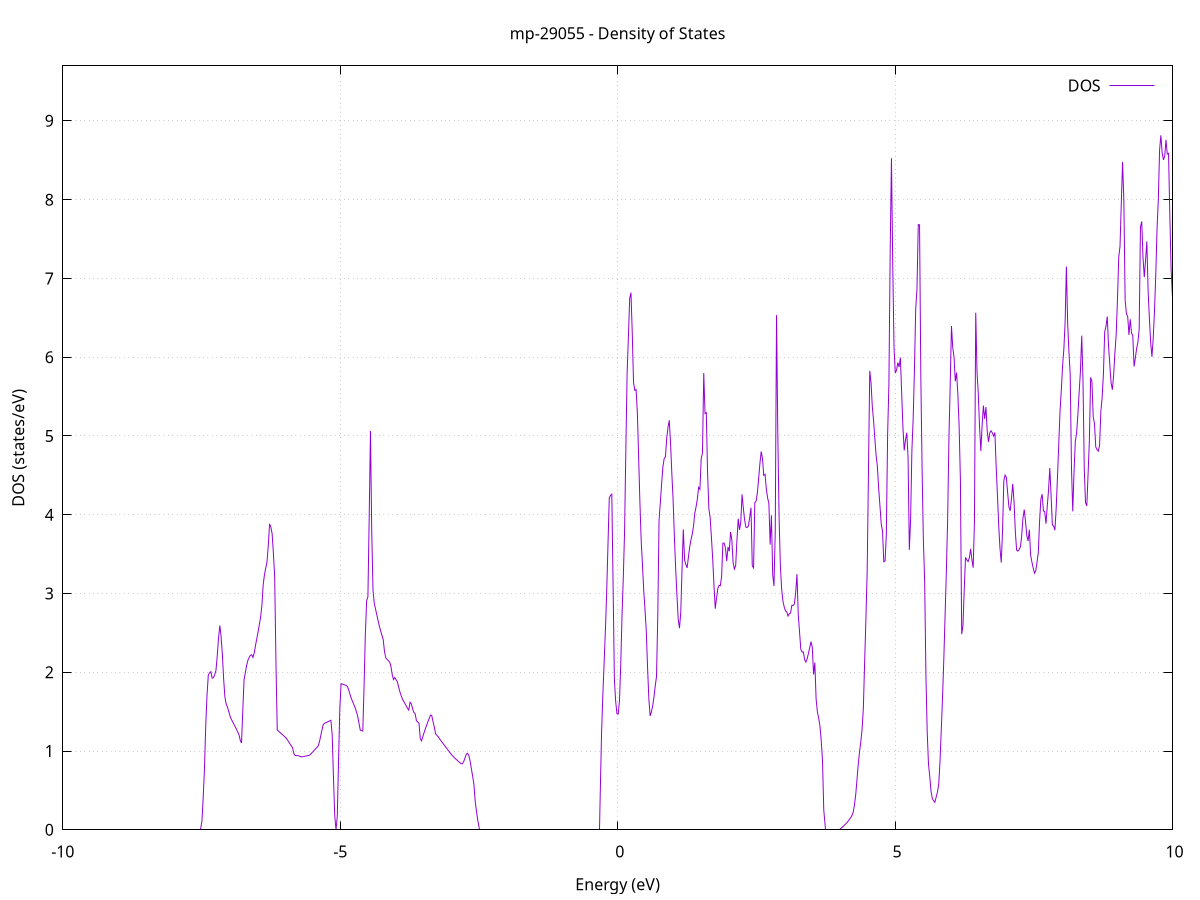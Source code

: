 set title 'mp-29055 - Density of States'
set xlabel 'Energy (eV)'
set ylabel 'DOS (states/eV)'
set grid
set xrange [-10:10]
set yrange [0:9.698]
set xzeroaxis lt -1
set terminal png size 800,600
set output 'mp-29055_dos_gnuplot.png'
plot '-' using 1:2 with lines title 'DOS'
-29.424400 0.000000
-29.401400 0.000000
-29.378400 0.000000
-29.355400 0.000000
-29.332400 0.000000
-29.309300 0.000000
-29.286300 0.000000
-29.263300 0.000000
-29.240300 0.000000
-29.217300 0.000000
-29.194300 0.000000
-29.171300 0.000000
-29.148300 0.000000
-29.125200 0.000000
-29.102200 0.000000
-29.079200 0.000000
-29.056200 0.000000
-29.033200 0.000000
-29.010200 0.000000
-28.987200 0.000000
-28.964100 0.000000
-28.941100 0.000000
-28.918100 0.000000
-28.895100 0.000000
-28.872100 0.000000
-28.849100 0.000000
-28.826100 0.000000
-28.803000 0.000000
-28.780000 0.000000
-28.757000 0.000000
-28.734000 0.000000
-28.711000 0.000000
-28.688000 0.000000
-28.665000 0.000000
-28.642000 0.000000
-28.618900 0.000000
-28.595900 0.000000
-28.572900 0.000000
-28.549900 0.000000
-28.526900 0.000000
-28.503900 0.000000
-28.480900 0.000000
-28.457800 0.000000
-28.434800 0.000000
-28.411800 0.000000
-28.388800 0.000000
-28.365800 0.000000
-28.342800 0.000000
-28.319800 0.000000
-28.296800 0.000000
-28.273700 0.000000
-28.250700 0.000000
-28.227700 0.000000
-28.204700 0.000000
-28.181700 0.000000
-28.158700 0.000000
-28.135700 0.000000
-28.112600 0.000000
-28.089600 0.000000
-28.066600 0.000000
-28.043600 0.000000
-28.020600 0.000000
-27.997600 0.000000
-27.974600 0.000000
-27.951500 0.000000
-27.928500 0.000000
-27.905500 0.000000
-27.882500 0.000000
-27.859500 0.000000
-27.836500 0.000000
-27.813500 0.000000
-27.790500 0.000000
-27.767400 0.000000
-27.744400 0.000000
-27.721400 0.000000
-27.698400 0.000000
-27.675400 0.000000
-27.652400 0.000000
-27.629400 0.000000
-27.606300 0.000000
-27.583300 0.000000
-27.560300 0.000000
-27.537300 0.000000
-27.514300 0.000000
-27.491300 0.000000
-27.468300 0.000000
-27.445300 0.000000
-27.422200 0.000000
-27.399200 0.000000
-27.376200 0.000000
-27.353200 0.000000
-27.330200 310.965000
-27.307200 0.000000
-27.284200 0.000000
-27.261100 0.000000
-27.238100 0.000000
-27.215100 0.000000
-27.192100 0.000000
-27.169100 0.000000
-27.146100 0.000000
-27.123100 0.000000
-27.100000 0.000000
-27.077000 0.000000
-27.054000 0.000000
-27.031000 0.000000
-27.008000 0.000000
-26.985000 0.000000
-26.962000 0.000000
-26.939000 0.000000
-26.915900 0.000000
-26.892900 0.000000
-26.869900 0.000000
-26.846900 0.000000
-26.823900 0.000000
-26.800900 0.000000
-26.777900 0.000000
-26.754800 0.000000
-26.731800 0.000000
-26.708800 0.000000
-26.685800 0.000000
-26.662800 0.000000
-26.639800 0.000000
-26.616800 0.000000
-26.593700 0.000000
-26.570700 0.000000
-26.547700 0.000000
-26.524700 0.000000
-26.501700 0.000000
-26.478700 0.000000
-26.455700 0.000000
-26.432700 0.000000
-26.409600 0.000000
-26.386600 0.000000
-26.363600 0.000000
-26.340600 0.000000
-26.317600 0.000000
-26.294600 0.000000
-26.271600 0.000000
-26.248500 0.000000
-26.225500 0.000000
-26.202500 0.000000
-26.179500 0.000000
-26.156500 0.000000
-26.133500 0.000000
-26.110500 0.000000
-26.087500 0.000000
-26.064400 0.000000
-26.041400 0.000000
-26.018400 0.000000
-25.995400 0.000000
-25.972400 0.000000
-25.949400 0.000000
-25.926400 0.000000
-25.903300 0.000000
-25.880300 0.000000
-25.857300 0.000000
-25.834300 0.000000
-25.811300 0.000000
-25.788300 0.000000
-25.765300 0.000000
-25.742200 0.000000
-25.719200 0.000000
-25.696200 0.000000
-25.673200 0.000000
-25.650200 0.000000
-25.627200 0.000000
-25.604200 0.000000
-25.581200 0.000000
-25.558100 0.000000
-25.535100 0.000000
-25.512100 0.000000
-25.489100 0.000000
-25.466100 0.000000
-25.443100 0.000000
-25.420100 0.000000
-25.397000 0.000000
-25.374000 0.000000
-25.351000 0.000000
-25.328000 0.000000
-25.305000 0.000000
-25.282000 0.000000
-25.259000 0.000000
-25.236000 0.000000
-25.212900 0.000000
-25.189900 0.000000
-25.166900 0.000000
-25.143900 0.000000
-25.120900 0.000000
-25.097900 0.000000
-25.074900 0.000000
-25.051800 0.000000
-25.028800 0.000000
-25.005800 0.000000
-24.982800 0.000000
-24.959800 0.000000
-24.936800 0.000000
-24.913800 0.000000
-24.890700 0.000000
-24.867700 0.000000
-24.844700 0.000000
-24.821700 0.000000
-24.798700 0.000000
-24.775700 0.000000
-24.752700 0.000000
-24.729700 0.000000
-24.706600 0.000000
-24.683600 0.000000
-24.660600 0.000000
-24.637600 0.000000
-24.614600 0.000000
-24.591600 0.000000
-24.568600 0.000000
-24.545500 0.000000
-24.522500 0.000000
-24.499500 0.000000
-24.476500 0.000000
-24.453500 0.000000
-24.430500 0.000000
-24.407500 0.000000
-24.384500 0.000000
-24.361400 0.000000
-24.338400 0.000000
-24.315400 0.000000
-24.292400 0.000000
-24.269400 0.000000
-24.246400 0.000000
-24.223400 0.000000
-24.200300 0.000000
-24.177300 0.000000
-24.154300 0.000000
-24.131300 0.000000
-24.108300 0.000000
-24.085300 0.000000
-24.062300 0.000000
-24.039200 0.000000
-24.016200 0.000000
-23.993200 0.000000
-23.970200 0.000000
-23.947200 0.000000
-23.924200 0.000000
-23.901200 0.000000
-23.878200 0.000000
-23.855100 0.000000
-23.832100 0.000000
-23.809100 0.000000
-23.786100 0.000000
-23.763100 0.000000
-23.740100 0.000000
-23.717100 0.000000
-23.694000 0.000000
-23.671000 0.000000
-23.648000 0.000000
-23.625000 0.000000
-23.602000 0.000000
-23.579000 0.000000
-23.556000 0.000000
-23.533000 0.000000
-23.509900 0.000000
-23.486900 0.000000
-23.463900 0.000000
-23.440900 0.000000
-23.417900 0.000000
-23.394900 0.000000
-23.371900 0.000000
-23.348800 0.000000
-23.325800 0.000000
-23.302800 0.000000
-23.279800 0.000000
-23.256800 0.000000
-23.233800 0.000000
-23.210800 0.000000
-23.187700 0.000000
-23.164700 0.000000
-23.141700 0.000000
-23.118700 0.000000
-23.095700 0.000000
-23.072700 0.000000
-23.049700 0.000000
-23.026700 0.000000
-23.003600 0.000000
-22.980600 0.000000
-22.957600 0.000000
-22.934600 0.000000
-22.911600 0.000000
-22.888600 0.000000
-22.865600 0.000000
-22.842500 0.000000
-22.819500 0.000000
-22.796500 0.000000
-22.773500 0.000000
-22.750500 0.000000
-22.727500 0.000000
-22.704500 0.000000
-22.681500 0.000000
-22.658400 0.000000
-22.635400 0.000000
-22.612400 0.000000
-22.589400 0.000000
-22.566400 0.000000
-22.543400 0.000000
-22.520400 0.000000
-22.497300 0.000000
-22.474300 0.000000
-22.451300 0.000000
-22.428300 0.000000
-22.405300 0.000000
-22.382300 0.000000
-22.359300 0.000000
-22.336200 0.000000
-22.313200 0.000000
-22.290200 0.000000
-22.267200 0.000000
-22.244200 0.000000
-22.221200 0.000000
-22.198200 0.000000
-22.175200 0.000000
-22.152100 0.000000
-22.129100 0.000000
-22.106100 0.000000
-22.083100 0.000000
-22.060100 0.000000
-22.037100 0.000000
-22.014100 0.000000
-21.991000 0.000000
-21.968000 0.000000
-21.945000 0.000000
-21.922000 0.000000
-21.899000 0.000000
-21.876000 0.000000
-21.853000 0.000000
-21.829900 0.000000
-21.806900 0.000000
-21.783900 0.000000
-21.760900 0.000000
-21.737900 0.000000
-21.714900 0.000000
-21.691900 0.000000
-21.668900 0.000000
-21.645800 0.000000
-21.622800 0.000000
-21.599800 0.000000
-21.576800 0.000000
-21.553800 0.000000
-21.530800 0.000000
-21.507800 0.000000
-21.484700 0.000000
-21.461700 0.000000
-21.438700 0.000000
-21.415700 0.000000
-21.392700 0.000000
-21.369700 0.000000
-21.346700 0.000000
-21.323700 0.000000
-21.300600 0.000000
-21.277600 0.000000
-21.254600 0.000000
-21.231600 0.000000
-21.208600 0.000000
-21.185600 0.000000
-21.162600 0.000000
-21.139500 0.000000
-21.116500 0.000000
-21.093500 0.000000
-21.070500 0.000000
-21.047500 0.000000
-21.024500 0.000000
-21.001500 0.000000
-20.978400 0.000000
-20.955400 0.000000
-20.932400 0.000000
-20.909400 0.000000
-20.886400 0.000000
-20.863400 0.000000
-20.840400 0.000000
-20.817400 0.000000
-20.794300 0.000000
-20.771300 0.000000
-20.748300 0.000000
-20.725300 0.000000
-20.702300 0.000000
-20.679300 0.000000
-20.656300 0.000000
-20.633200 0.000000
-20.610200 0.000000
-20.587200 0.000000
-20.564200 0.000000
-20.541200 0.000000
-20.518200 0.000000
-20.495200 0.000000
-20.472200 0.000000
-20.449100 0.000000
-20.426100 0.000000
-20.403100 0.000000
-20.380100 0.000000
-20.357100 0.000000
-20.334100 0.000000
-20.311100 0.000000
-20.288000 0.000000
-20.265000 0.000000
-20.242000 0.000000
-20.219000 0.000000
-20.196000 0.000000
-20.173000 0.000000
-20.150000 0.000000
-20.126900 0.000000
-20.103900 0.000000
-20.080900 0.000000
-20.057900 0.000000
-20.034900 0.000000
-20.011900 0.000000
-19.988900 0.000000
-19.965900 0.000000
-19.942800 0.000000
-19.919800 0.000000
-19.896800 0.000000
-19.873800 0.000000
-19.850800 0.000000
-19.827800 0.000000
-19.804800 0.000000
-19.781700 0.000000
-19.758700 0.000000
-19.735700 0.000000
-19.712700 0.000000
-19.689700 0.000000
-19.666700 0.000000
-19.643700 0.000000
-19.620700 0.000000
-19.597600 0.000000
-19.574600 0.000000
-19.551600 0.000000
-19.528600 0.000000
-19.505600 0.000000
-19.482600 0.000000
-19.459600 0.000000
-19.436500 0.000000
-19.413500 0.000000
-19.390500 0.000000
-19.367500 0.000000
-19.344500 0.000000
-19.321500 0.000000
-19.298500 0.000000
-19.275400 0.000000
-19.252400 0.000000
-19.229400 0.000000
-19.206400 0.000000
-19.183400 0.000000
-19.160400 0.000000
-19.137400 0.000000
-19.114400 0.000000
-19.091300 0.000000
-19.068300 0.000000
-19.045300 0.000000
-19.022300 0.000000
-18.999300 0.000000
-18.976300 0.000000
-18.953300 0.000000
-18.930200 0.000000
-18.907200 0.000000
-18.884200 0.000000
-18.861200 0.000000
-18.838200 0.000000
-18.815200 0.000000
-18.792200 0.000000
-18.769200 0.000000
-18.746100 0.000000
-18.723100 0.000000
-18.700100 0.000000
-18.677100 0.000000
-18.654100 0.000000
-18.631100 0.000000
-18.608100 0.000000
-18.585000 0.000000
-18.562000 0.000000
-18.539000 0.000000
-18.516000 0.000000
-18.493000 0.000000
-18.470000 0.000000
-18.447000 0.000000
-18.423900 0.000000
-18.400900 0.000000
-18.377900 0.000000
-18.354900 0.000000
-18.331900 0.000000
-18.308900 0.000000
-18.285900 0.000000
-18.262900 0.000000
-18.239800 0.000000
-18.216800 0.000000
-18.193800 0.000000
-18.170800 0.000000
-18.147800 0.000000
-18.124800 0.000000
-18.101800 0.000000
-18.078700 0.000000
-18.055700 0.000000
-18.032700 0.000000
-18.009700 0.000000
-17.986700 0.000000
-17.963700 0.000000
-17.940700 0.000000
-17.917700 0.000000
-17.894600 0.000000
-17.871600 0.000000
-17.848600 0.000000
-17.825600 0.000000
-17.802600 0.000000
-17.779600 0.000000
-17.756600 0.000000
-17.733500 0.000000
-17.710500 0.000000
-17.687500 0.000000
-17.664500 0.000000
-17.641500 0.000000
-17.618500 0.000000
-17.595500 0.000000
-17.572400 0.000000
-17.549400 0.000000
-17.526400 0.000000
-17.503400 0.000000
-17.480400 0.000000
-17.457400 0.000000
-17.434400 0.000000
-17.411400 0.000000
-17.388300 0.000000
-17.365300 0.000000
-17.342300 0.000000
-17.319300 0.000000
-17.296300 0.000000
-17.273300 0.000000
-17.250300 0.000000
-17.227200 0.000000
-17.204200 0.000000
-17.181200 0.000000
-17.158200 0.000000
-17.135200 0.000000
-17.112200 0.000000
-17.089200 0.000000
-17.066100 0.000000
-17.043100 0.000000
-17.020100 0.000000
-16.997100 0.000000
-16.974100 0.000000
-16.951100 0.000000
-16.928100 0.000000
-16.905100 0.000000
-16.882000 0.000000
-16.859000 0.000000
-16.836000 0.000000
-16.813000 0.000000
-16.790000 0.000000
-16.767000 0.000000
-16.744000 0.000000
-16.720900 0.000000
-16.697900 0.000000
-16.674900 0.000000
-16.651900 0.000000
-16.628900 0.000000
-16.605900 0.000000
-16.582900 0.000000
-16.559900 0.000000
-16.536800 0.000000
-16.513800 0.000000
-16.490800 0.000000
-16.467800 0.000000
-16.444800 0.000000
-16.421800 0.000000
-16.398800 0.000000
-16.375700 0.000000
-16.352700 0.000000
-16.329700 0.000000
-16.306700 0.000000
-16.283700 0.000000
-16.260700 0.000000
-16.237700 0.000000
-16.214600 0.000000
-16.191600 0.000000
-16.168600 0.000000
-16.145600 0.000000
-16.122600 0.000000
-16.099600 0.000000
-16.076600 0.000000
-16.053600 0.000000
-16.030500 0.000000
-16.007500 0.000000
-15.984500 0.000000
-15.961500 0.000000
-15.938500 0.000000
-15.915500 0.000000
-15.892500 0.000000
-15.869400 0.000000
-15.846400 0.000000
-15.823400 0.000000
-15.800400 0.000000
-15.777400 0.000000
-15.754400 0.000000
-15.731400 0.000000
-15.708400 0.000000
-15.685300 0.000000
-15.662300 0.000000
-15.639300 0.000000
-15.616300 0.000000
-15.593300 0.000000
-15.570300 0.000000
-15.547300 0.000000
-15.524200 0.000000
-15.501200 0.000000
-15.478200 0.000000
-15.455200 0.000000
-15.432200 0.000000
-15.409200 0.000000
-15.386200 0.000000
-15.363100 0.000000
-15.340100 0.000000
-15.317100 0.000000
-15.294100 0.000000
-15.271100 0.000000
-15.248100 0.000000
-15.225100 0.000000
-15.202100 0.000000
-15.179000 0.000000
-15.156000 0.000000
-15.133000 0.000000
-15.110000 0.000000
-15.087000 0.000000
-15.064000 0.000000
-15.041000 0.000000
-15.017900 0.000000
-14.994900 0.000000
-14.971900 0.000000
-14.948900 0.000000
-14.925900 0.000000
-14.902900 0.000000
-14.879900 0.000000
-14.856900 0.000000
-14.833800 0.000000
-14.810800 0.000000
-14.787800 0.000000
-14.764800 0.000000
-14.741800 0.000000
-14.718800 0.000000
-14.695800 0.000000
-14.672700 0.000000
-14.649700 0.000000
-14.626700 0.000000
-14.603700 0.000000
-14.580700 0.000000
-14.557700 0.000000
-14.534700 0.000000
-14.511600 0.000000
-14.488600 0.000000
-14.465600 0.000000
-14.442600 0.000000
-14.419600 0.000000
-14.396600 0.000000
-14.373600 0.000000
-14.350600 0.000000
-14.327500 0.000000
-14.304500 0.000000
-14.281500 0.000000
-14.258500 0.000000
-14.235500 0.000000
-14.212500 0.000000
-14.189500 0.000000
-14.166400 0.000000
-14.143400 0.000000
-14.120400 0.000000
-14.097400 0.000000
-14.074400 0.000000
-14.051400 0.000000
-14.028400 0.000000
-14.005400 0.000000
-13.982300 0.000000
-13.959300 0.000000
-13.936300 0.000000
-13.913300 0.000000
-13.890300 0.000000
-13.867300 0.000000
-13.844300 0.000000
-13.821200 0.000000
-13.798200 0.000000
-13.775200 0.000000
-13.752200 0.000000
-13.729200 0.000000
-13.706200 0.000000
-13.683200 0.000000
-13.660100 0.000000
-13.637100 0.000000
-13.614100 0.000000
-13.591100 0.000000
-13.568100 0.000000
-13.545100 0.000000
-13.522100 0.000000
-13.499100 0.000000
-13.476000 0.000000
-13.453000 0.000000
-13.430000 0.000000
-13.407000 0.000000
-13.384000 0.000000
-13.361000 0.000000
-13.338000 0.000000
-13.314900 0.000000
-13.291900 0.000000
-13.268900 0.000000
-13.245900 0.000000
-13.222900 0.000000
-13.199900 0.000000
-13.176900 0.000000
-13.153900 0.000000
-13.130800 0.000000
-13.107800 0.000000
-13.084800 0.000000
-13.061800 0.000000
-13.038800 0.000000
-13.015800 0.000000
-12.992800 0.000000
-12.969700 0.000000
-12.946700 0.000000
-12.923700 0.000000
-12.900700 0.000000
-12.877700 0.000000
-12.854700 0.000000
-12.831700 0.000000
-12.808600 0.000000
-12.785600 0.000000
-12.762600 0.000000
-12.739600 0.000000
-12.716600 0.000000
-12.693600 0.000000
-12.670600 0.000000
-12.647600 0.000000
-12.624500 0.000000
-12.601500 0.000000
-12.578500 0.000000
-12.555500 0.000000
-12.532500 0.000000
-12.509500 0.000000
-12.486500 0.000000
-12.463400 0.000000
-12.440400 0.000000
-12.417400 0.000000
-12.394400 0.000000
-12.371400 0.000000
-12.348400 0.000000
-12.325400 0.000000
-12.302300 0.000000
-12.279300 0.000000
-12.256300 0.000000
-12.233300 0.000000
-12.210300 0.000000
-12.187300 0.000000
-12.164300 0.000000
-12.141300 0.000000
-12.118200 0.000000
-12.095200 0.000000
-12.072200 0.000000
-12.049200 0.000000
-12.026200 0.000000
-12.003200 0.000000
-11.980200 0.000000
-11.957100 0.000000
-11.934100 0.000000
-11.911100 0.000000
-11.888100 0.000000
-11.865100 0.000000
-11.842100 0.000000
-11.819100 0.000000
-11.796100 0.000000
-11.773000 0.000000
-11.750000 0.000000
-11.727000 0.000000
-11.704000 0.000000
-11.681000 0.000000
-11.658000 0.000000
-11.635000 0.000000
-11.611900 0.000000
-11.588900 0.000000
-11.565900 0.000000
-11.542900 0.000000
-11.519900 0.000000
-11.496900 0.000000
-11.473900 0.000000
-11.450800 0.000000
-11.427800 0.000000
-11.404800 0.000000
-11.381800 0.000000
-11.358800 0.000000
-11.335800 0.000000
-11.312800 0.000000
-11.289800 0.000000
-11.266700 0.000000
-11.243700 0.000000
-11.220700 0.000000
-11.197700 0.000000
-11.174700 0.000000
-11.151700 0.000000
-11.128700 0.000000
-11.105600 0.000000
-11.082600 0.000000
-11.059600 0.000000
-11.036600 0.000000
-11.013600 0.000000
-10.990600 0.000000
-10.967600 0.000000
-10.944600 38.197700
-10.921500 79.394500
-10.898500 83.802700
-10.875500 51.114900
-10.852500 102.628600
-10.829500 153.512500
-10.806500 0.000000
-10.783500 0.000000
-10.760400 0.000000
-10.737400 0.000000
-10.714400 0.000000
-10.691400 0.000000
-10.668400 0.000000
-10.645400 0.000000
-10.622400 0.000000
-10.599300 0.000000
-10.576300 0.000000
-10.553300 0.000000
-10.530300 0.000000
-10.507300 0.000000
-10.484300 0.000000
-10.461300 0.000000
-10.438300 0.000000
-10.415200 0.000000
-10.392200 0.000000
-10.369200 0.000000
-10.346200 0.000000
-10.323200 0.000000
-10.300200 0.000000
-10.277200 0.000000
-10.254100 0.000000
-10.231100 0.000000
-10.208100 0.000000
-10.185100 0.000000
-10.162100 0.000000
-10.139100 0.000000
-10.116100 0.000000
-10.093100 0.000000
-10.070000 0.000000
-10.047000 0.000000
-10.024000 0.000000
-10.001000 0.000000
-9.978000 0.000000
-9.955000 0.000000
-9.932000 0.000000
-9.908900 0.000000
-9.885900 0.000000
-9.862900 0.000000
-9.839900 0.000000
-9.816900 0.000000
-9.793900 0.000000
-9.770900 0.000000
-9.747800 0.000000
-9.724800 0.000000
-9.701800 0.000000
-9.678800 0.000000
-9.655800 0.000000
-9.632800 0.000000
-9.609800 0.000000
-9.586800 0.000000
-9.563700 0.000000
-9.540700 0.000000
-9.517700 0.000000
-9.494700 0.000000
-9.471700 0.000000
-9.448700 0.000000
-9.425700 0.000000
-9.402600 0.000000
-9.379600 0.000000
-9.356600 0.000000
-9.333600 0.000000
-9.310600 0.000000
-9.287600 0.000000
-9.264600 0.000000
-9.241600 0.000000
-9.218500 0.000000
-9.195500 0.000000
-9.172500 0.000000
-9.149500 0.000000
-9.126500 0.000000
-9.103500 0.000000
-9.080500 0.000000
-9.057400 0.000000
-9.034400 0.000000
-9.011400 0.000000
-8.988400 0.000000
-8.965400 0.000000
-8.942400 0.000000
-8.919400 0.000000
-8.896300 0.000000
-8.873300 0.000000
-8.850300 0.000000
-8.827300 0.000000
-8.804300 0.000000
-8.781300 0.000000
-8.758300 0.000000
-8.735300 0.000000
-8.712200 0.000000
-8.689200 0.000000
-8.666200 0.000000
-8.643200 0.000000
-8.620200 0.000000
-8.597200 0.000000
-8.574200 0.000000
-8.551100 0.000000
-8.528100 0.000000
-8.505100 0.000000
-8.482100 0.000000
-8.459100 0.000000
-8.436100 0.000000
-8.413100 0.000000
-8.390100 0.000000
-8.367000 0.000000
-8.344000 0.000000
-8.321000 0.000000
-8.298000 0.000000
-8.275000 0.000000
-8.252000 0.000000
-8.229000 0.000000
-8.205900 0.000000
-8.182900 0.000000
-8.159900 0.000000
-8.136900 0.000000
-8.113900 0.000000
-8.090900 0.000000
-8.067900 0.000000
-8.044800 0.000000
-8.021800 0.000000
-7.998800 0.000000
-7.975800 0.000000
-7.952800 0.000000
-7.929800 0.000000
-7.906800 0.000000
-7.883800 0.000000
-7.860700 0.000000
-7.837700 0.000000
-7.814700 0.000000
-7.791700 0.000000
-7.768700 0.000000
-7.745700 0.000000
-7.722700 0.000000
-7.699600 0.000000
-7.676600 0.000000
-7.653600 0.000000
-7.630600 0.000000
-7.607600 0.000000
-7.584600 0.000000
-7.561600 0.000000
-7.538500 0.000000
-7.515500 0.000000
-7.492500 0.107100
-7.469500 0.406500
-7.446500 0.774100
-7.423500 1.335000
-7.400500 1.711500
-7.377500 1.962300
-7.354400 1.993000
-7.331400 2.007600
-7.308400 1.925400
-7.285400 1.929500
-7.262400 1.967700
-7.239400 2.023200
-7.216400 2.206600
-7.193300 2.432000
-7.170300 2.593200
-7.147300 2.453200
-7.124300 2.228500
-7.101300 1.916000
-7.078300 1.684700
-7.055300 1.595200
-7.032300 1.557300
-7.009200 1.502700
-6.986200 1.444300
-6.963200 1.403800
-6.940200 1.372500
-6.917200 1.342000
-6.894200 1.310500
-6.871200 1.277600
-6.848100 1.243800
-6.825100 1.207000
-6.802100 1.137900
-6.779100 1.101000
-6.756100 1.513200
-6.733100 1.904400
-6.710100 1.994400
-6.687000 2.084100
-6.664000 2.151600
-6.641000 2.187800
-6.618000 2.214600
-6.595000 2.222400
-6.572000 2.188300
-6.549000 2.247600
-6.526000 2.342700
-6.502900 2.427900
-6.479900 2.515000
-6.456900 2.608100
-6.433900 2.703000
-6.410900 2.852000
-6.387900 3.113900
-6.364900 3.241200
-6.341800 3.323000
-6.318800 3.404600
-6.295800 3.618200
-6.272800 3.882800
-6.249800 3.841700
-6.226800 3.757200
-6.203800 3.502200
-6.180800 3.204000
-6.157700 2.095400
-6.134700 1.267100
-6.111700 1.252400
-6.088700 1.237800
-6.065700 1.223200
-6.042700 1.208600
-6.019700 1.193900
-5.996600 1.179300
-5.973600 1.163900
-5.950600 1.139800
-5.927600 1.114900
-5.904600 1.090000
-5.881600 1.065100
-5.858600 1.040200
-5.835500 0.967500
-5.812500 0.942200
-5.789500 0.942400
-5.766500 0.942200
-5.743500 0.937300
-5.720500 0.930600
-5.697500 0.925400
-5.674500 0.928000
-5.651400 0.931300
-5.628400 0.934600
-5.605400 0.937900
-5.582400 0.941100
-5.559400 0.944400
-5.536400 0.957400
-5.513400 0.974900
-5.490300 0.992400
-5.467300 1.009900
-5.444300 1.027400
-5.421300 1.044900
-5.398300 1.062400
-5.375300 1.114600
-5.352300 1.190300
-5.329300 1.266000
-5.306200 1.335700
-5.283200 1.352100
-5.260200 1.359500
-5.237200 1.367000
-5.214200 1.374500
-5.191200 1.382000
-5.168200 1.389600
-5.145100 1.210800
-5.122100 0.672300
-5.099100 0.182100
-5.076100 0.000000
-5.053100 0.168100
-5.030100 0.880600
-5.007100 1.545700
-4.984000 1.854800
-4.961000 1.849200
-4.938000 1.843700
-4.915000 1.838200
-4.892000 1.832700
-4.869000 1.816500
-4.846000 1.773900
-4.823000 1.716600
-4.799900 1.667300
-4.776900 1.627500
-4.753900 1.588400
-4.730900 1.548800
-4.707900 1.498000
-4.684900 1.439800
-4.661900 1.354700
-4.638800 1.265100
-4.615800 1.259000
-4.592800 1.254000
-4.569800 1.838300
-4.546800 2.493900
-4.523800 2.906200
-4.500800 2.959300
-4.477800 3.964200
-4.454700 5.064000
-4.431700 3.768700
-4.408700 3.031900
-4.385700 2.874700
-4.362700 2.800200
-4.339700 2.725700
-4.316700 2.651300
-4.293600 2.580700
-4.270600 2.523300
-4.247600 2.467600
-4.224600 2.411100
-4.201600 2.259800
-4.178600 2.182200
-4.155600 2.163600
-4.132500 2.146500
-4.109500 2.129400
-4.086500 2.076000
-4.063500 1.972400
-4.040500 1.907500
-4.017500 1.933100
-3.994500 1.906500
-3.971500 1.879900
-3.948400 1.816500
-3.925400 1.754100
-3.902400 1.703500
-3.879400 1.662200
-3.856400 1.631600
-3.833400 1.601900
-3.810400 1.572200
-3.787300 1.542500
-3.764300 1.518900
-3.741300 1.619100
-3.718300 1.599600
-3.695300 1.535300
-3.672300 1.489200
-3.649300 1.472800
-3.626300 1.384900
-3.603200 1.368500
-3.580200 1.353100
-3.557200 1.158200
-3.534200 1.128500
-3.511200 1.182200
-3.488200 1.233900
-3.465200 1.283100
-3.442100 1.328200
-3.419100 1.371100
-3.396100 1.413800
-3.373100 1.456600
-3.350100 1.448000
-3.327100 1.372500
-3.304100 1.304200
-3.281000 1.218700
-3.258000 1.200000
-3.235000 1.181300
-3.212000 1.156700
-3.189000 1.135100
-3.166000 1.113600
-3.143000 1.092000
-3.120000 1.070400
-3.096900 1.048800
-3.073900 1.027300
-3.050900 1.005700
-3.027900 0.984000
-3.004900 0.963200
-2.981900 0.944400
-2.958900 0.926700
-2.935800 0.909700
-2.912800 0.895300
-2.889800 0.880900
-2.866800 0.866400
-2.843800 0.852000
-2.820800 0.837600
-2.797800 0.837700
-2.774700 0.865400
-2.751700 0.910700
-2.728700 0.958900
-2.705700 0.970400
-2.682700 0.945400
-2.659700 0.874400
-2.636700 0.777700
-2.613700 0.681100
-2.590600 0.578400
-2.567600 0.361600
-2.544600 0.237500
-2.521600 0.122600
-2.498600 0.000000
-2.475600 0.000000
-2.452600 0.000000
-2.429500 0.000000
-2.406500 0.000000
-2.383500 0.000000
-2.360500 0.000000
-2.337500 0.000000
-2.314500 0.000000
-2.291500 0.000000
-2.268500 0.000000
-2.245400 0.000000
-2.222400 0.000000
-2.199400 0.000000
-2.176400 0.000000
-2.153400 0.000000
-2.130400 0.000000
-2.107400 0.000000
-2.084300 0.000000
-2.061300 0.000000
-2.038300 0.000000
-2.015300 0.000000
-1.992300 0.000000
-1.969300 0.000000
-1.946300 0.000000
-1.923200 0.000000
-1.900200 0.000000
-1.877200 0.000000
-1.854200 0.000000
-1.831200 0.000000
-1.808200 0.000000
-1.785200 0.000000
-1.762200 0.000000
-1.739100 0.000000
-1.716100 0.000000
-1.693100 0.000000
-1.670100 0.000000
-1.647100 0.000000
-1.624100 0.000000
-1.601100 0.000000
-1.578000 0.000000
-1.555000 0.000000
-1.532000 0.000000
-1.509000 0.000000
-1.486000 0.000000
-1.463000 0.000000
-1.440000 0.000000
-1.417000 0.000000
-1.393900 0.000000
-1.370900 0.000000
-1.347900 0.000000
-1.324900 0.000000
-1.301900 0.000000
-1.278900 0.000000
-1.255900 0.000000
-1.232800 0.000000
-1.209800 0.000000
-1.186800 0.000000
-1.163800 0.000000
-1.140800 0.000000
-1.117800 0.000000
-1.094800 0.000000
-1.071700 0.000000
-1.048700 0.000000
-1.025700 0.000000
-1.002700 0.000000
-0.979700 0.000000
-0.956700 0.000000
-0.933700 0.000000
-0.910700 0.000000
-0.887600 0.000000
-0.864600 0.000000
-0.841600 0.000000
-0.818600 0.000000
-0.795600 0.000000
-0.772600 0.000000
-0.749600 0.000000
-0.726500 0.000000
-0.703500 0.000000
-0.680500 0.000000
-0.657500 0.000000
-0.634500 0.000000
-0.611500 0.000000
-0.588500 0.000000
-0.565500 0.000000
-0.542400 0.000000
-0.519400 0.000000
-0.496400 0.000000
-0.473400 0.000000
-0.450400 0.000000
-0.427400 0.000000
-0.404400 0.000000
-0.381300 0.000000
-0.358300 0.000000
-0.335300 0.000000
-0.312300 0.507700
-0.289300 1.243000
-0.266300 1.720900
-0.243300 2.129000
-0.220200 2.542000
-0.197200 3.025000
-0.174200 3.619000
-0.151200 4.208200
-0.128200 4.246400
-0.105200 4.259600
-0.082200 3.110400
-0.059200 1.916800
-0.036100 1.635200
-0.013100 1.475200
0.009900 1.468700
0.032900 1.637900
0.055900 2.102100
0.078900 2.720400
0.101900 3.201500
0.125000 3.790600
0.148000 4.839000
0.171000 5.810000
0.194000 6.256100
0.217000 6.745500
0.240000 6.819100
0.263000 6.315800
0.286000 5.679500
0.309100 5.578900
0.332100 5.588200
0.355100 5.300900
0.378100 4.738500
0.401100 4.160000
0.424100 3.671800
0.447100 3.363300
0.470200 3.038400
0.493200 2.793800
0.516200 2.518900
0.539200 2.063400
0.562200 1.667800
0.585200 1.445500
0.608200 1.496100
0.631300 1.573900
0.654300 1.682200
0.677300 1.823600
0.700300 1.945100
0.723300 2.711500
0.746300 3.932900
0.769300 4.154800
0.792300 4.388800
0.815400 4.606000
0.838400 4.711800
0.861400 4.735500
0.884400 4.969700
0.907400 5.105800
0.930400 5.198400
0.953400 4.911700
0.976500 4.524900
0.999500 4.186600
1.022500 3.721500
1.045500 3.320200
1.068500 2.977000
1.091500 2.672300
1.114500 2.559800
1.137500 2.757600
1.160600 3.310900
1.183600 3.814000
1.206600 3.425900
1.229600 3.366500
1.252600 3.325000
1.275600 3.463100
1.298600 3.592400
1.321700 3.681200
1.344700 3.753000
1.367700 3.857900
1.390700 4.020100
1.413700 4.101100
1.436700 4.200900
1.459700 4.347600
1.482800 4.322800
1.505800 4.708600
1.528800 4.785000
1.551800 5.798700
1.574800 5.284100
1.597800 5.296900
1.620800 4.530800
1.643800 4.078500
1.666900 3.965600
1.689900 3.713700
1.712900 3.442600
1.735900 3.106100
1.758900 2.806900
1.781900 2.939700
1.804900 3.059900
1.828000 3.103800
1.851000 3.099300
1.874000 3.219100
1.897000 3.639000
1.920000 3.637900
1.943000 3.576400
1.966000 3.409900
1.989000 3.590200
2.012100 3.535600
2.035100 3.779900
2.058100 3.681000
2.081100 3.392900
2.104100 3.309600
2.127100 3.352300
2.150100 3.676400
2.173200 3.949200
2.196200 3.807700
2.219200 3.904100
2.242200 4.259000
2.265200 4.084700
2.288200 3.934400
2.311200 3.842400
2.334300 3.837200
2.357300 3.857700
2.380300 3.967900
2.403300 4.089400
2.426300 3.352200
2.449300 3.324100
2.472300 4.152900
2.495300 4.172900
2.518400 4.278400
2.541400 4.462000
2.564400 4.651300
2.587400 4.802500
2.610400 4.711500
2.633400 4.499200
2.656400 4.513700
2.679500 4.327000
2.702500 4.214300
2.725500 4.145100
2.748500 3.620200
2.771500 3.991700
2.794500 3.239300
2.817500 3.095500
2.840600 3.790300
2.863600 6.534200
2.886600 5.018200
2.909600 3.970400
2.932600 3.349900
2.955600 3.058600
2.978600 2.905900
3.001600 2.829400
3.024700 2.778700
3.047700 2.766300
3.070700 2.713200
3.093700 2.742600
3.116700 2.751600
3.139700 2.849400
3.162700 2.847100
3.185800 2.867900
3.208800 3.013800
3.231800 3.245400
3.254800 2.737200
3.277800 2.516400
3.300800 2.293300
3.323800 2.256000
3.346800 2.258600
3.369900 2.160500
3.392900 2.128700
3.415900 2.170800
3.438900 2.240600
3.461900 2.313400
3.484900 2.388200
3.507900 2.316400
3.531000 1.971900
3.554000 2.123300
3.577000 1.658400
3.600000 1.495200
3.623000 1.418500
3.646000 1.315200
3.669000 1.132000
3.692100 0.878900
3.715100 0.247900
3.738100 0.000000
3.761100 0.000000
3.784100 0.000000
3.807100 0.000000
3.830100 0.000000
3.853100 0.000000
3.876200 0.000000
3.899200 0.000000
3.922200 0.000000
3.945200 0.000000
3.968200 0.000000
3.991200 0.000000
4.014200 0.013000
4.037300 0.025200
4.060300 0.039200
4.083300 0.055100
4.106300 0.071300
4.129300 0.088900
4.152300 0.108300
4.175300 0.129700
4.198300 0.152900
4.221400 0.178400
4.244400 0.220600
4.267400 0.311000
4.290400 0.443500
4.313400 0.633200
4.336400 0.832100
4.359400 0.989200
4.382500 1.117600
4.405500 1.278600
4.428500 1.548200
4.451500 2.129700
4.474500 2.678800
4.497500 3.286700
4.520500 4.551800
4.543600 5.826500
4.566600 5.678600
4.589600 5.371200
4.612600 5.194400
4.635600 4.960600
4.658600 4.750500
4.681600 4.608000
4.704600 4.330900
4.727700 4.111700
4.750700 3.880400
4.773700 3.793600
4.796700 3.402700
4.819700 3.413000
4.842700 3.747300
4.865700 5.016000
4.888800 5.652400
4.911800 7.329000
4.934800 8.526100
4.957800 7.187300
4.980800 6.128400
5.003800 5.797700
5.026800 5.835600
5.049800 5.931100
5.072900 5.874500
5.095900 5.993500
5.118900 5.543100
5.141900 5.108200
5.164900 4.816100
5.187900 4.948300
5.210900 5.040400
5.234000 4.731600
5.257000 3.553400
5.280000 3.937400
5.303000 4.812300
5.326000 5.215800
5.349000 5.841300
5.372000 6.609300
5.395100 6.869800
5.418100 7.683000
5.441100 7.680600
5.464100 5.760300
5.487100 4.572400
5.510100 3.675700
5.533100 3.157300
5.556100 1.953400
5.579200 1.239900
5.602200 0.834500
5.625200 0.674400
5.648200 0.487700
5.671200 0.396800
5.694200 0.369000
5.717200 0.348700
5.740300 0.413800
5.763300 0.477800
5.786300 0.573700
5.809300 0.862100
5.832300 1.261300
5.855300 1.678700
5.878300 2.160600
5.901300 2.720100
5.924400 3.280900
5.947400 3.940600
5.970400 4.953700
5.993400 5.644900
6.016400 6.395700
6.039400 6.122100
6.062400 6.000400
6.085500 5.694200
6.108500 5.804600
6.131500 5.528900
6.154500 5.120700
6.177500 4.439900
6.200500 2.483800
6.223500 2.588900
6.246600 3.053500
6.269600 3.458100
6.292600 3.426000
6.315600 3.404500
6.338600 3.451900
6.361600 3.566500
6.384600 3.429700
6.407600 3.327500
6.430700 3.918400
6.453700 6.565100
6.476700 5.817200
6.499700 5.536100
6.522700 5.112500
6.545700 4.807900
6.568700 5.133300
6.591800 5.385700
6.614800 5.216500
6.637800 5.367200
6.660800 5.059600
6.683800 4.924900
6.706800 5.038700
6.729800 5.064900
6.752800 5.039400
6.775900 4.998500
6.798900 5.043100
6.821900 4.616400
6.844900 4.250500
6.867900 3.866000
6.890900 3.573800
6.913900 3.392100
6.937000 3.800200
6.960000 4.432400
6.983000 4.502900
7.006000 4.473100
7.029000 4.276100
7.052000 4.097900
7.075000 4.050100
7.098100 4.205700
7.121100 4.391500
7.144100 4.160300
7.167100 3.795100
7.190100 3.551000
7.213100 3.537800
7.236100 3.557100
7.259100 3.592100
7.282200 3.735500
7.305200 3.957400
7.328200 4.065100
7.351200 3.911600
7.374200 3.735300
7.397200 3.666000
7.420200 3.809200
7.443300 3.484200
7.466300 3.398900
7.489300 3.322700
7.512300 3.257100
7.535300 3.289000
7.558300 3.394400
7.581300 3.521400
7.604400 3.912400
7.627400 4.194100
7.650400 4.261300
7.673400 4.047500
7.696400 4.040900
7.719400 3.886100
7.742400 4.103800
7.765400 4.307200
7.788500 4.592600
7.811500 4.250200
7.834500 3.869900
7.857500 3.856000
7.880500 3.803600
7.903500 4.078400
7.926500 4.470900
7.949600 4.885500
7.972600 5.308200
7.995600 5.574700
8.018600 5.886600
8.041600 6.099100
8.064600 6.438500
8.087600 7.150600
8.110600 6.430500
8.133700 6.066300
8.156700 5.776200
8.179700 4.580700
8.202700 4.041800
8.225700 4.553200
8.248700 4.930000
8.271700 5.037500
8.294800 5.272400
8.317800 5.558400
8.340800 5.820800
8.363800 6.272800
8.386800 5.716300
8.409800 4.578600
8.432800 4.151200
8.455900 4.111300
8.478900 4.522000
8.501900 4.943000
8.524900 5.743800
8.547900 5.691700
8.570900 5.244000
8.593900 5.155200
8.616900 4.859600
8.640000 4.826600
8.663000 4.806700
8.686000 4.882700
8.709000 5.316600
8.732000 5.487700
8.755000 5.784700
8.778000 6.321300
8.801100 6.391000
8.824100 6.516300
8.847100 6.144700
8.870100 5.906600
8.893100 5.673400
8.916100 5.586400
8.939100 5.771600
8.962100 6.055000
8.985200 6.291400
9.008200 6.730800
9.031200 7.269100
9.054200 7.407000
9.077200 7.954600
9.100200 8.478500
9.123200 7.989600
9.146300 6.726700
9.169300 6.549200
9.192300 6.517700
9.215300 6.282300
9.238300 6.481500
9.261300 6.307000
9.284300 6.274900
9.307400 5.881500
9.330400 5.990600
9.353400 6.109500
9.376400 6.188500
9.399400 6.355500
9.422400 7.650900
9.445400 7.723300
9.468400 7.264100
9.491500 7.015300
9.514500 7.232000
9.537500 7.469100
9.560500 6.839700
9.583500 6.491400
9.606500 6.185700
9.629500 6.005000
9.652600 6.242300
9.675600 6.588600
9.698600 7.049200
9.721600 7.636200
9.744600 8.006300
9.767600 8.633200
9.790600 8.816600
9.813600 8.593600
9.836700 8.504700
9.859700 8.549700
9.882700 8.759200
9.905700 8.578300
9.928700 8.587800
9.951700 7.803100
9.974700 7.120800
9.997800 6.781200
10.020800 6.860200
10.043800 7.110900
10.066800 7.729200
10.089800 7.874800
10.112800 8.329500
10.135800 9.315100
10.158900 7.700300
10.181900 7.140100
10.204900 7.393500
10.227900 7.983700
10.250900 7.436500
10.273900 6.356000
10.296900 6.800400
10.319900 8.137400
10.343000 9.419400
10.366000 10.622900
10.389000 11.260200
10.412000 9.997600
10.435000 8.752000
10.458000 8.306300
10.481000 8.059200
10.504100 8.723900
10.527100 10.290400
10.550100 9.885300
10.573100 9.259100
10.596100 8.912800
10.619100 9.879800
10.642100 10.550400
10.665100 11.140000
10.688200 8.675300
10.711200 8.052100
10.734200 8.407600
10.757200 9.014700
10.780200 9.285500
10.803200 8.983800
10.826200 9.495600
10.849300 9.010300
10.872300 7.778300
10.895300 7.063300
10.918300 6.960400
10.941300 7.453800
10.964300 7.746100
10.987300 7.627300
11.010400 8.372300
11.033400 8.565100
11.056400 8.458100
11.079400 8.502100
11.102400 8.523800
11.125400 8.238400
11.148400 8.846300
11.171400 8.864800
11.194500 8.287900
11.217500 8.186900
11.240500 8.597400
11.263500 8.775500
11.286500 8.856800
11.309500 8.854000
11.332500 8.586400
11.355600 8.407400
11.378600 7.980500
11.401600 8.057100
11.424600 7.743100
11.447600 7.722100
11.470600 7.954700
11.493600 8.430000
11.516600 8.428700
11.539700 8.225800
11.562700 7.924400
11.585700 8.004000
11.608700 9.413800
11.631700 10.328400
11.654700 9.534400
11.677700 9.051200
11.700800 7.622800
11.723800 7.234700
11.746800 6.999900
11.769800 6.892000
11.792800 7.014700
11.815800 7.557200
11.838800 7.719600
11.861900 6.956600
11.884900 6.459300
11.907900 6.161300
11.930900 6.418800
11.953900 6.817900
11.976900 7.142700
11.999900 7.963100
12.022900 7.140300
12.046000 6.565000
12.069000 6.089100
12.092000 5.993100
12.115000 5.986200
12.138000 6.591300
12.161000 6.499900
12.184000 5.878900
12.207100 6.055900
12.230100 6.443900
12.253100 7.120600
12.276100 6.913700
12.299100 6.623500
12.322100 6.120700
12.345100 6.421100
12.368200 6.605100
12.391200 7.054200
12.414200 7.322600
12.437200 7.300300
12.460200 6.985000
12.483200 6.906300
12.506200 6.988500
12.529200 6.892500
12.552300 6.702600
12.575300 6.502600
12.598300 6.372100
12.621300 6.162000
12.644300 6.035400
12.667300 5.837600
12.690300 5.529200
12.713400 5.199300
12.736400 5.321800
12.759400 5.253200
12.782400 5.154300
12.805400 5.103200
12.828400 5.304500
12.851400 5.901200
12.874400 6.538900
12.897500 7.011000
12.920500 7.206400
12.943500 7.475200
12.966500 7.562400
12.989500 6.984800
13.012500 6.530600
13.035500 6.358500
13.058600 6.124400
13.081600 6.298000
13.104600 6.900200
13.127600 7.376200
13.150600 7.738600
13.173600 7.433300
13.196600 6.777000
13.219700 6.555800
13.242700 6.369600
13.265700 6.167100
13.288700 6.130000
13.311700 6.155800
13.334700 6.377100
13.357700 6.222600
13.380700 6.401500
13.403800 6.357500
13.426800 6.161100
13.449800 6.140100
13.472800 6.181400
13.495800 6.193000
13.518800 6.084100
13.541800 6.166700
13.564900 6.465800
13.587900 6.857700
13.610900 7.243200
13.633900 7.587400
13.656900 7.412200
13.679900 6.704300
13.702900 5.710300
13.725900 5.466800
13.749000 5.112300
13.772000 4.750800
13.795000 4.407200
13.818000 4.433600
13.841000 4.333200
13.864000 4.351300
13.887000 4.373600
13.910100 4.218000
13.933100 3.971500
13.956100 3.641000
13.979100 3.447700
14.002100 3.443900
14.025100 3.154800
14.048100 2.188200
14.071200 1.980300
14.094200 1.937400
14.117200 1.996000
14.140200 2.289200
14.163200 2.566700
14.186200 3.027900
14.209200 4.654300
14.232200 5.536500
14.255300 5.233200
14.278300 3.685500
14.301300 2.783500
14.324300 2.085100
14.347300 1.447400
14.370300 1.010300
14.393300 0.807800
14.416400 0.673100
14.439400 0.544000
14.462400 0.302700
14.485400 0.132600
14.508400 0.000600
14.531400 0.000000
14.554400 0.000000
14.577400 0.000000
14.600500 0.000000
14.623500 0.000000
14.646500 0.000000
14.669500 0.000000
14.692500 0.000000
14.715500 0.000000
14.738500 0.000000
14.761600 0.000000
14.784600 0.000000
14.807600 0.000000
14.830600 0.000000
14.853600 0.000000
14.876600 0.000000
14.899600 0.000000
14.922700 0.000000
14.945700 0.000000
14.968700 0.000000
14.991700 0.000000
15.014700 0.000000
15.037700 0.000000
15.060700 0.000000
15.083700 0.000000
15.106800 0.000000
15.129800 0.000000
15.152800 0.000000
15.175800 0.000000
15.198800 0.000000
15.221800 0.000000
15.244800 0.000000
15.267900 0.000000
15.290900 0.000000
15.313900 0.000000
15.336900 0.000000
15.359900 0.000000
15.382900 0.000000
15.405900 0.000000
15.428900 0.000000
15.452000 0.000000
15.475000 0.000000
15.498000 0.000000
15.521000 0.000000
15.544000 0.000000
15.567000 0.000000
15.590000 0.000000
15.613100 0.000000
15.636100 0.000000
15.659100 0.000000
15.682100 0.000000
15.705100 0.000000
15.728100 0.000000
15.751100 0.000000
15.774200 0.000000
15.797200 0.000000
15.820200 0.000000
15.843200 0.000000
15.866200 0.000000
15.889200 0.000000
15.912200 0.000000
15.935200 0.000000
15.958300 0.000000
15.981300 0.000000
16.004300 0.000000
16.027300 0.000000
16.050300 0.000000
16.073300 0.000000
16.096300 0.000000
16.119400 0.000000
16.142400 0.000000
16.165400 0.000000
16.188400 0.000000
16.211400 0.000000
16.234400 0.000000
16.257400 0.000000
16.280400 0.000000
16.303500 0.000000
16.326500 0.000000
16.349500 0.000000
16.372500 0.000000
16.395500 0.000000
16.418500 0.000000
16.441500 0.000000
16.464600 0.000000
16.487600 0.000000
16.510600 0.000000
16.533600 0.000000
16.556600 0.000000
16.579600 0.000000
16.602600 0.000000
e

